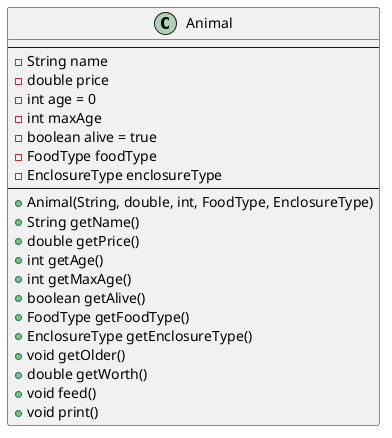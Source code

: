 @startuml Animal
class Animal {
    ----
    -String name
    -double price
    -int age = 0
    -int maxAge
    -boolean alive = true
    -FoodType foodType
    -EnclosureType enclosureType
    ----
    +Animal(String, double, int, FoodType, EnclosureType)
    +String getName()
    +double getPrice()
    +int getAge()
    +int getMaxAge()
    +boolean getAlive()
    +FoodType getFoodType()
    +EnclosureType getEnclosureType()
    +void getOlder()
    +double getWorth()
    +void feed()
    +void print()
}
@enduml
